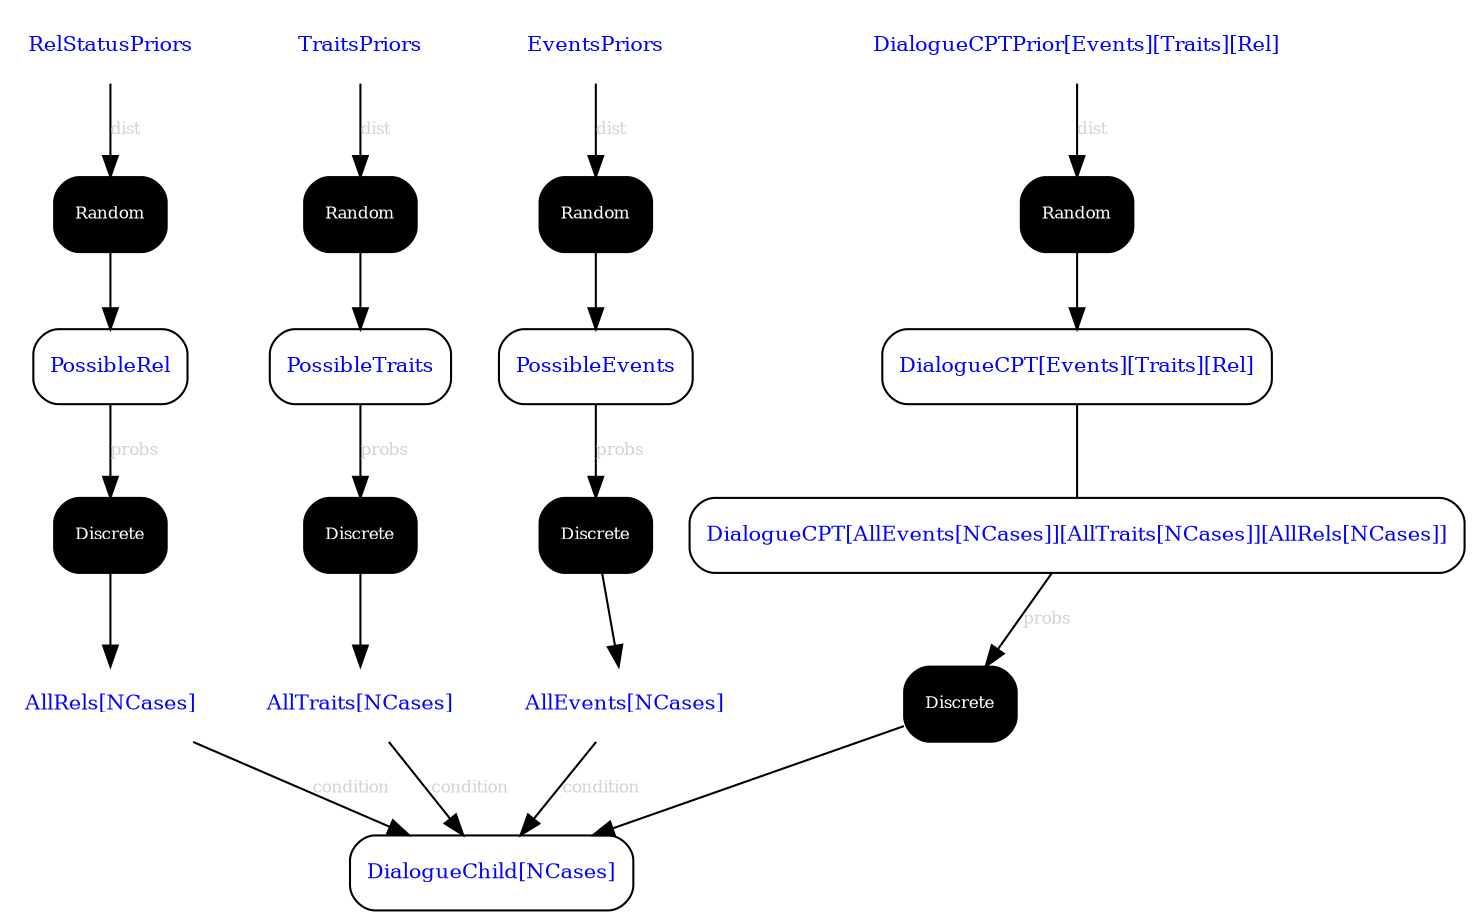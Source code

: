 digraph Model
{
    node [ fontsize=8, style="filled, rounded", fillcolor=transparent ];

    node0 [ label="DialogueCPT[AllEvents[NCases]][AllTraits[NCases]][AllRels[NCases]]" fontsize="10" fontcolor="#0000FF" shape="box" ];
    node1 [ label="Discrete" fontsize="8" fontcolor="#FFFFFF" fillcolor="#000000" shape="box" ];
    node2 [ label="DialogueChild[NCases]" fontsize="10" fontcolor="#0000FF" shape="box" ];
    node3 [ label="AllRels[NCases]" fontsize="10" fontcolor="#0000FF" shape="none" ];
    node4 [ label="AllTraits[NCases]" fontsize="10" fontcolor="#0000FF" shape="none" ];
    node5 [ label="AllEvents[NCases]" fontsize="10" fontcolor="#0000FF" shape="none" ];
    node6 [ label="PossibleEvents" fontsize="10" fontcolor="#0000FF" shape="box" ];
    node7 [ label="Discrete" fontsize="8" fontcolor="#FFFFFF" fillcolor="#000000" shape="box" ];
    node8 [ label="EventsPriors" fontsize="10" fontcolor="#0000FF" shape="none" ];
    node9 [ label="Random" fontsize="8" fontcolor="#FFFFFF" fillcolor="#000000" shape="box" ];
    node10 [ label="PossibleTraits" fontsize="10" fontcolor="#0000FF" shape="box" ];
    node11 [ label="Discrete" fontsize="8" fontcolor="#FFFFFF" fillcolor="#000000" shape="box" ];
    node12 [ label="TraitsPriors" fontsize="10" fontcolor="#0000FF" shape="none" ];
    node13 [ label="Random" fontsize="8" fontcolor="#FFFFFF" fillcolor="#000000" shape="box" ];
    node14 [ label="PossibleRel" fontsize="10" fontcolor="#0000FF" shape="box" ];
    node15 [ label="Discrete" fontsize="8" fontcolor="#FFFFFF" fillcolor="#000000" shape="box" ];
    node16 [ label="RelStatusPriors" fontsize="10" fontcolor="#0000FF" shape="none" ];
    node17 [ label="Random" fontsize="8" fontcolor="#FFFFFF" fillcolor="#000000" shape="box" ];
    node18 [ label="DialogueCPTPrior[Events][Traits][Rel]" fontsize="10" fontcolor="#0000FF" shape="none" ];
    node19 [ label="Random" fontsize="8" fontcolor="#FFFFFF" fillcolor="#000000" shape="box" ];
    node20 [ label="DialogueCPT[Events][Traits][Rel]" fontsize="10" fontcolor="#0000FF" shape="box" ];

    node0 -> node1 [ label="probs" fontsize="8" fontcolor="#D3D3D3" arrowtail="none" ];
    node1 -> node2 [ label="" fontsize="8" fontcolor="#D3D3D3" arrowtail="none" ];
    node3 -> node2 [ label="condition" fontsize="8" fontcolor="#D3D3D3" arrowtail="none" ];
    node4 -> node2 [ label="condition" fontsize="8" fontcolor="#D3D3D3" arrowtail="none" ];
    node5 -> node2 [ label="condition" fontsize="8" fontcolor="#D3D3D3" arrowtail="none" ];
    node6 -> node7 [ label="probs" fontsize="8" fontcolor="#D3D3D3" arrowtail="none" ];
    node7 -> node5 [ label="" fontsize="8" fontcolor="#D3D3D3" arrowtail="none" ];
    node8 -> node9 [ label="dist" fontsize="8" fontcolor="#D3D3D3" arrowtail="none" ];
    node9 -> node6 [ label="" fontsize="8" fontcolor="#D3D3D3" arrowtail="none" ];
    node10 -> node11 [ label="probs" fontsize="8" fontcolor="#D3D3D3" arrowtail="none" ];
    node11 -> node4 [ label="" fontsize="8" fontcolor="#D3D3D3" arrowtail="none" ];
    node12 -> node13 [ label="dist" fontsize="8" fontcolor="#D3D3D3" arrowtail="none" ];
    node13 -> node10 [ label="" fontsize="8" fontcolor="#D3D3D3" arrowtail="none" ];
    node14 -> node15 [ label="probs" fontsize="8" fontcolor="#D3D3D3" arrowtail="none" ];
    node15 -> node3 [ label="" fontsize="8" fontcolor="#D3D3D3" arrowtail="none" ];
    node16 -> node17 [ label="dist" fontsize="8" fontcolor="#D3D3D3" arrowtail="none" ];
    node17 -> node14 [ label="" fontsize="8" fontcolor="#D3D3D3" arrowtail="none" ];
    node18 -> node19 [ label="dist" fontsize="8" fontcolor="#D3D3D3" arrowtail="none" ];
    node19 -> node20 [ label="" fontsize="8" fontcolor="#D3D3D3" arrowtail="none" ];
    node20 -> node0 [ arrowtail="none" arrowhead="none" ];
}
